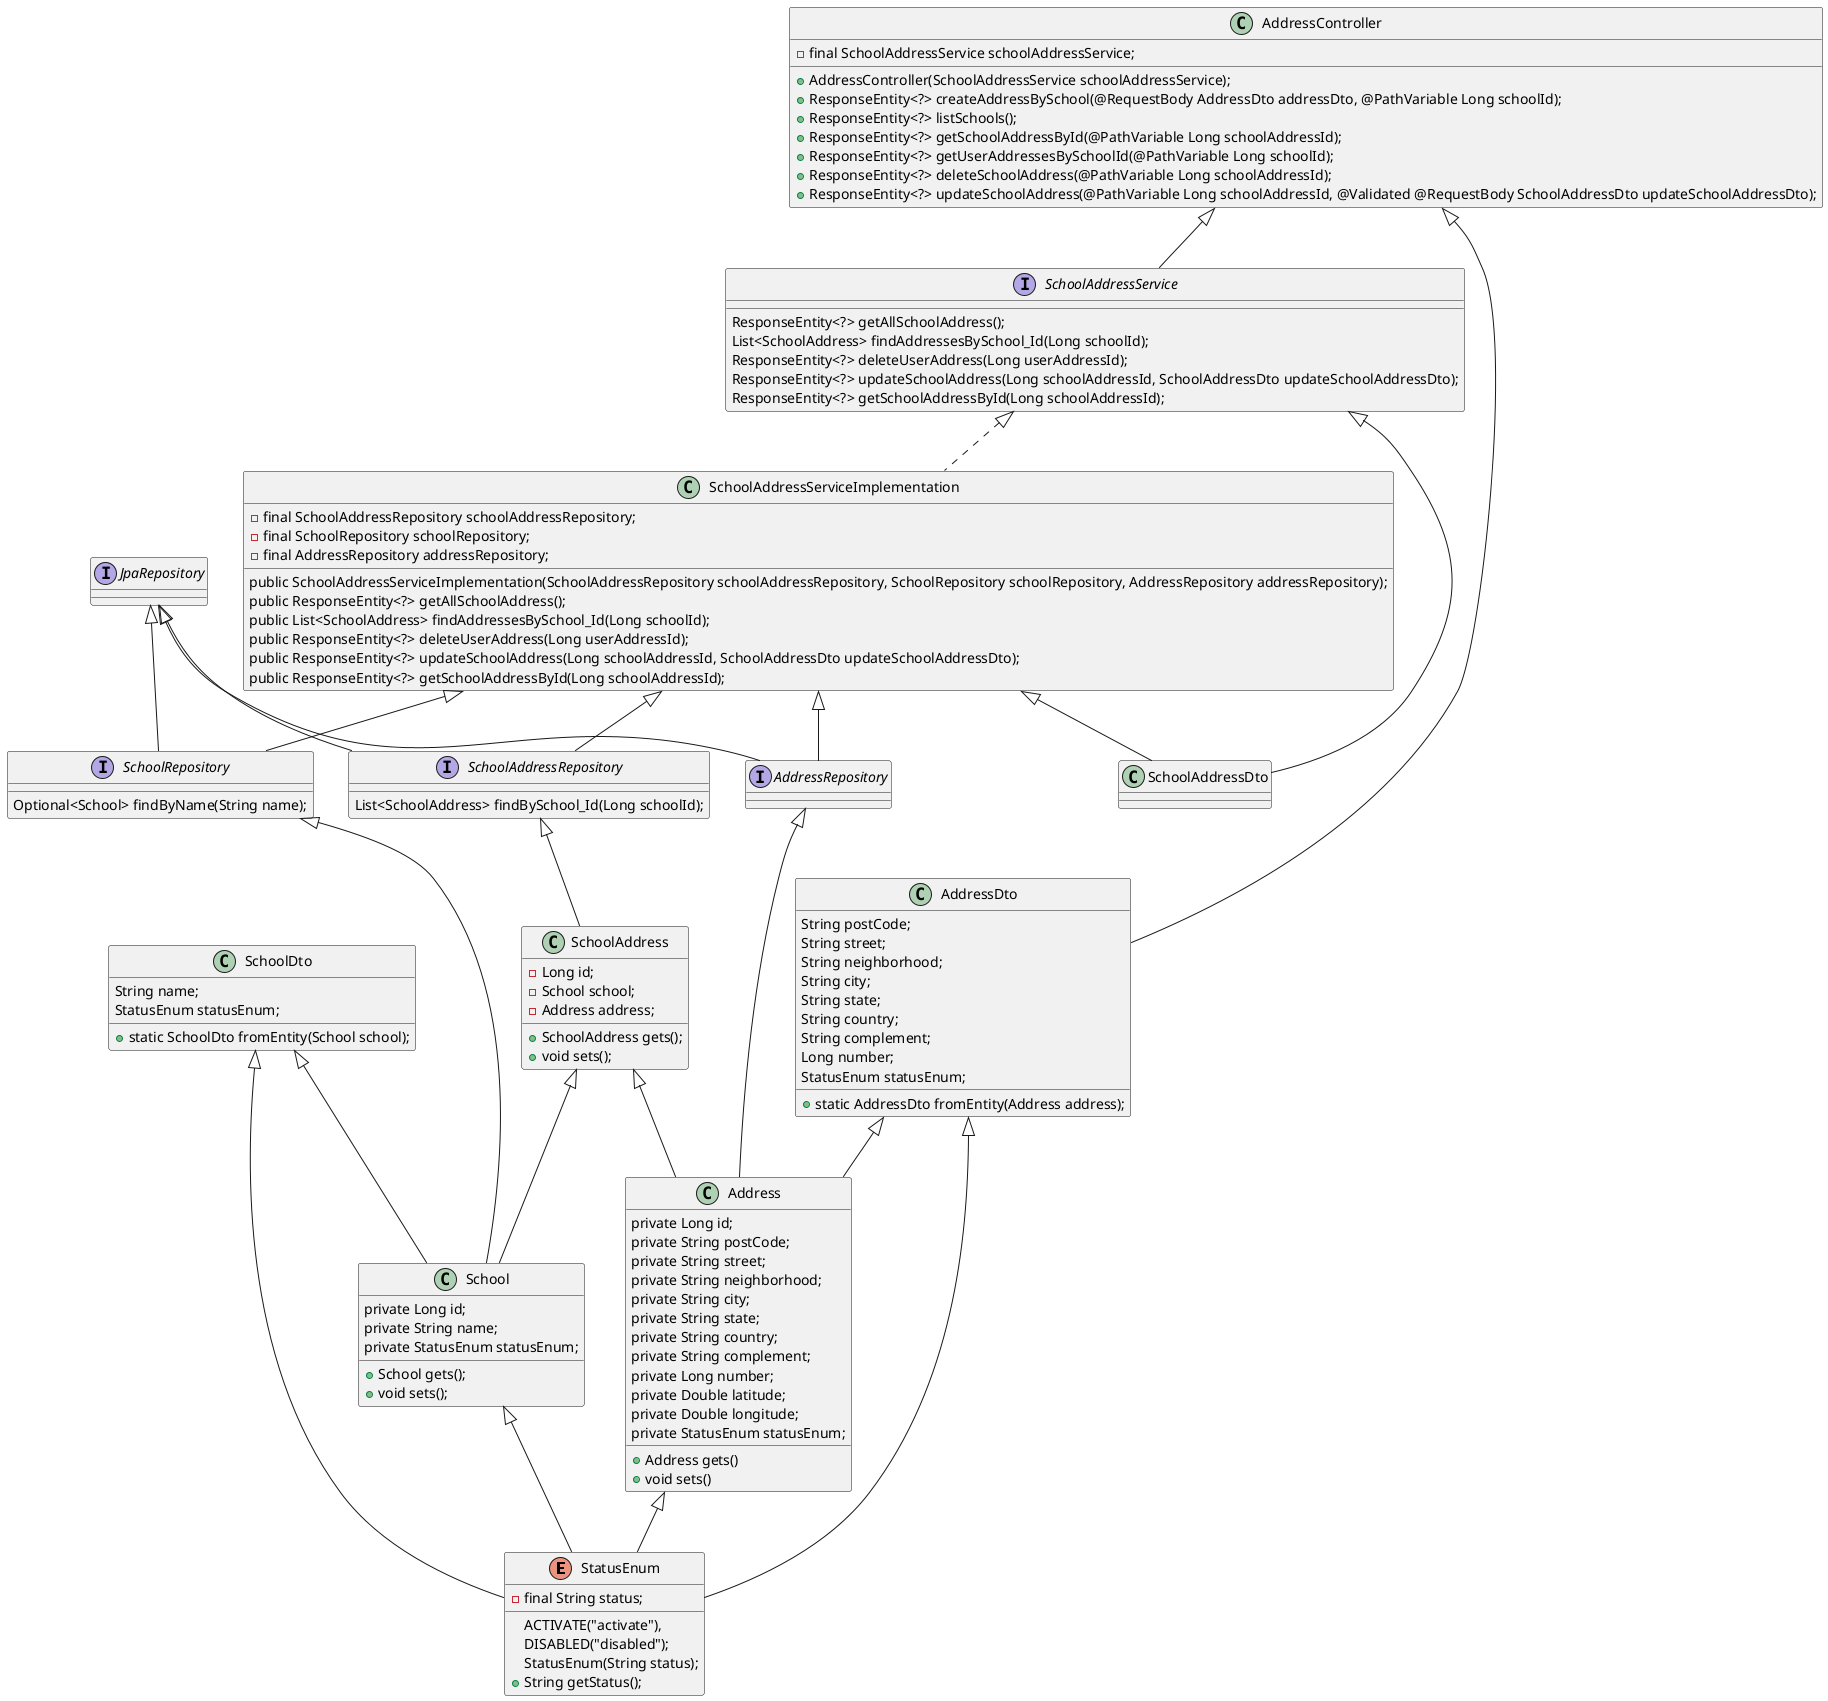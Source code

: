 @startuml
'https://plantuml.com/class-diagram

enum StatusEnum {
    ACTIVATE("activate"),
    DISABLED("disabled");
    - final String status;
    StatusEnum(String status);
    + String getStatus();
}

Address <|-- StatusEnum
class Address {
    private Long id;
    private String postCode;
    private String street;
    private String neighborhood;
    private String city;
    private String state;
    private String country;
    private String complement;
    private Long number;
    private Double latitude;
    private Double longitude;
    private StatusEnum statusEnum;
    + Address gets()
    + void sets()
}

School <|-- StatusEnum
class School {
    private Long id;
    private String name;
    private StatusEnum statusEnum;

    + School gets();
    + void sets();
}

SchoolAddress <|-- School
SchoolAddress <|-- Address
class SchoolAddress {
    - Long id;
    - School school;
    - Address address;

    + SchoolAddress gets();
    + void sets();
}

AddressRepository <|-- Address
interface AddressRepository extends JpaRepository<Address, Long> {
}

SchoolRepository <|-- School
interface SchoolRepository extends JpaRepository<School, Long> {
    Optional<School> findByName(String name);
}

SchoolAddressRepository <|-- SchoolAddress
interface SchoolAddressRepository extends JpaRepository<SchoolAddress, Long> {
    List<SchoolAddress> findBySchool_Id(Long schoolId);
}

SchoolDto <|-- School
SchoolDto <|-- StatusEnum
class SchoolDto{
    String name;
    StatusEnum statusEnum;
    + static SchoolDto fromEntity(School school);
}

SchoolAddressServiceImplementation <|-- SchoolAddressRepository
SchoolAddressServiceImplementation <|-- SchoolRepository
SchoolAddressServiceImplementation <|-- AddressRepository
SchoolAddressServiceImplementation <|-- SchoolAddressDto
class SchoolAddressServiceImplementation implements SchoolAddressService {
    - final SchoolAddressRepository schoolAddressRepository;
    - final SchoolRepository schoolRepository;
    - final AddressRepository addressRepository;

    public SchoolAddressServiceImplementation(SchoolAddressRepository schoolAddressRepository, SchoolRepository schoolRepository, AddressRepository addressRepository);
    public ResponseEntity<?> getAllSchoolAddress();
    public List<SchoolAddress> findAddressesBySchool_Id(Long schoolId);
    public ResponseEntity<?> deleteUserAddress(Long userAddressId);
    public ResponseEntity<?> updateSchoolAddress(Long schoolAddressId, SchoolAddressDto updateSchoolAddressDto);
    public ResponseEntity<?> getSchoolAddressById(Long schoolAddressId);
}

SchoolAddressService <|-- SchoolAddressDto
interface SchoolAddressService {
    ResponseEntity<?> getAllSchoolAddress();
    List<SchoolAddress> findAddressesBySchool_Id(Long schoolId);
    ResponseEntity<?> deleteUserAddress(Long userAddressId);
    ResponseEntity<?> updateSchoolAddress(Long schoolAddressId, SchoolAddressDto updateSchoolAddressDto);
    ResponseEntity<?> getSchoolAddressById(Long schoolAddressId);
}

AddressDto <|-- StatusEnum
AddressDto <|-- Address
class AddressDto{
    String postCode;
    String street;
    String neighborhood;
    String city;
    String state;
    String country;
    String complement;
    Long number;
    StatusEnum statusEnum;

    + static AddressDto fromEntity(Address address);
}

AddressController <|-- SchoolAddressService
AddressController <|-- AddressDto
class AddressController {
    - final SchoolAddressService schoolAddressService;

    + AddressController(SchoolAddressService schoolAddressService);
    + ResponseEntity<?> createAddressBySchool(@RequestBody AddressDto addressDto, @PathVariable Long schoolId);
    + ResponseEntity<?> listSchools();
    + ResponseEntity<?> getSchoolAddressById(@PathVariable Long schoolAddressId);
    + ResponseEntity<?> getUserAddressesBySchoolId(@PathVariable Long schoolId);
    + ResponseEntity<?> deleteSchoolAddress(@PathVariable Long schoolAddressId);
    + ResponseEntity<?> updateSchoolAddress(@PathVariable Long schoolAddressId, @Validated @RequestBody SchoolAddressDto updateSchoolAddressDto);
}

@enduml